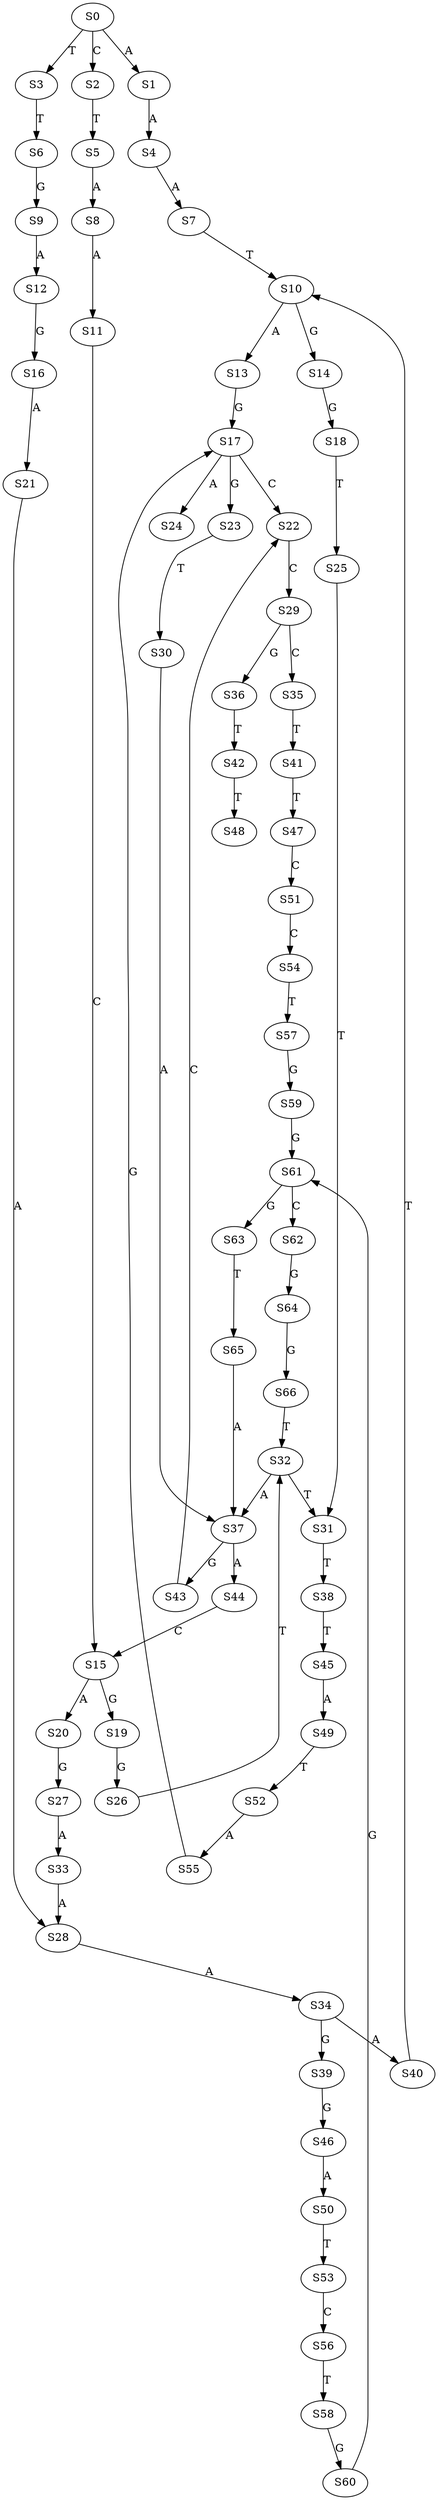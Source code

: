 strict digraph  {
	S0 -> S1 [ label = A ];
	S0 -> S2 [ label = C ];
	S0 -> S3 [ label = T ];
	S1 -> S4 [ label = A ];
	S2 -> S5 [ label = T ];
	S3 -> S6 [ label = T ];
	S4 -> S7 [ label = A ];
	S5 -> S8 [ label = A ];
	S6 -> S9 [ label = G ];
	S7 -> S10 [ label = T ];
	S8 -> S11 [ label = A ];
	S9 -> S12 [ label = A ];
	S10 -> S13 [ label = A ];
	S10 -> S14 [ label = G ];
	S11 -> S15 [ label = C ];
	S12 -> S16 [ label = G ];
	S13 -> S17 [ label = G ];
	S14 -> S18 [ label = G ];
	S15 -> S19 [ label = G ];
	S15 -> S20 [ label = A ];
	S16 -> S21 [ label = A ];
	S17 -> S22 [ label = C ];
	S17 -> S23 [ label = G ];
	S17 -> S24 [ label = A ];
	S18 -> S25 [ label = T ];
	S19 -> S26 [ label = G ];
	S20 -> S27 [ label = G ];
	S21 -> S28 [ label = A ];
	S22 -> S29 [ label = C ];
	S23 -> S30 [ label = T ];
	S25 -> S31 [ label = T ];
	S26 -> S32 [ label = T ];
	S27 -> S33 [ label = A ];
	S28 -> S34 [ label = A ];
	S29 -> S35 [ label = C ];
	S29 -> S36 [ label = G ];
	S30 -> S37 [ label = A ];
	S31 -> S38 [ label = T ];
	S32 -> S31 [ label = T ];
	S32 -> S37 [ label = A ];
	S33 -> S28 [ label = A ];
	S34 -> S39 [ label = G ];
	S34 -> S40 [ label = A ];
	S35 -> S41 [ label = T ];
	S36 -> S42 [ label = T ];
	S37 -> S43 [ label = G ];
	S37 -> S44 [ label = A ];
	S38 -> S45 [ label = T ];
	S39 -> S46 [ label = G ];
	S40 -> S10 [ label = T ];
	S41 -> S47 [ label = T ];
	S42 -> S48 [ label = T ];
	S43 -> S22 [ label = C ];
	S44 -> S15 [ label = C ];
	S45 -> S49 [ label = A ];
	S46 -> S50 [ label = A ];
	S47 -> S51 [ label = C ];
	S49 -> S52 [ label = T ];
	S50 -> S53 [ label = T ];
	S51 -> S54 [ label = C ];
	S52 -> S55 [ label = A ];
	S53 -> S56 [ label = C ];
	S54 -> S57 [ label = T ];
	S55 -> S17 [ label = G ];
	S56 -> S58 [ label = T ];
	S57 -> S59 [ label = G ];
	S58 -> S60 [ label = G ];
	S59 -> S61 [ label = G ];
	S60 -> S61 [ label = G ];
	S61 -> S62 [ label = C ];
	S61 -> S63 [ label = G ];
	S62 -> S64 [ label = G ];
	S63 -> S65 [ label = T ];
	S64 -> S66 [ label = G ];
	S65 -> S37 [ label = A ];
	S66 -> S32 [ label = T ];
}
